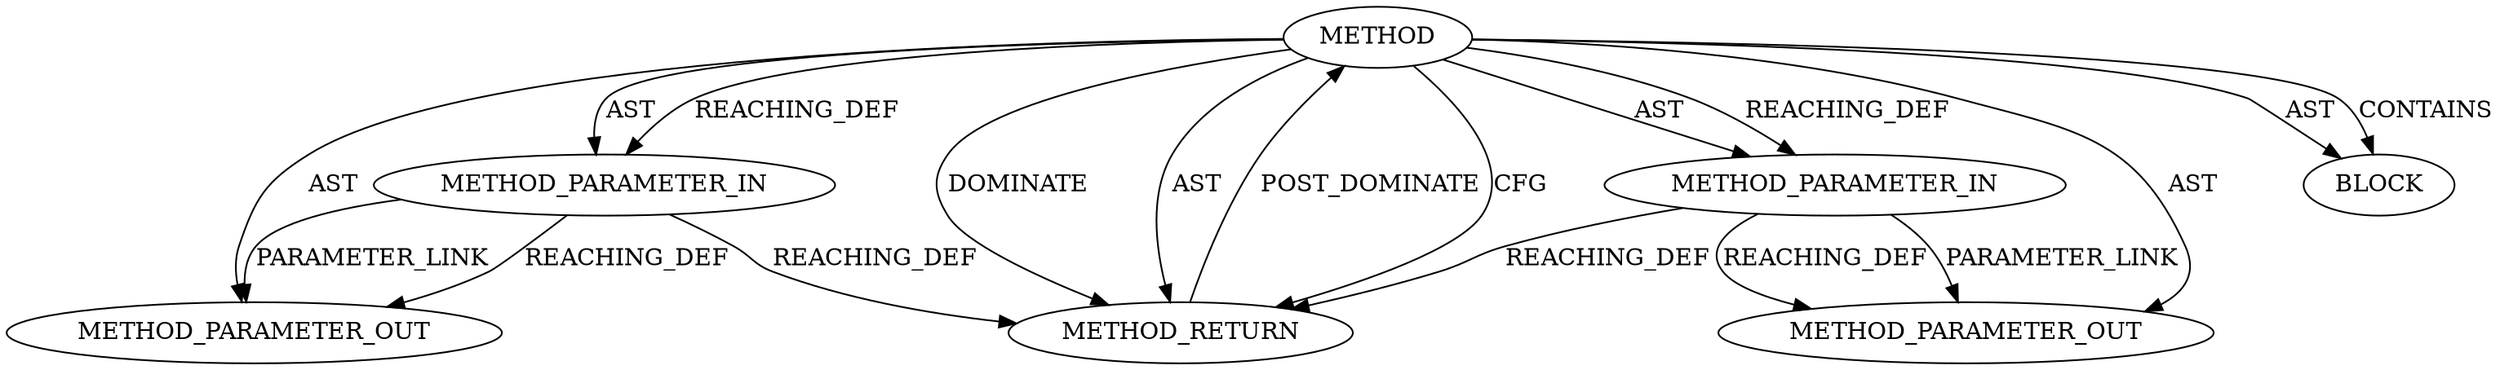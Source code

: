 digraph {
  21903 [label=METHOD_PARAMETER_OUT ORDER=2 CODE="p2" IS_VARIADIC=false TYPE_FULL_NAME="ANY" EVALUATION_STRATEGY="BY_VALUE" INDEX=2 NAME="p2"]
  19737 [label=METHOD_RETURN ORDER=2 CODE="RET" TYPE_FULL_NAME="ANY" EVALUATION_STRATEGY="BY_VALUE"]
  21902 [label=METHOD_PARAMETER_OUT ORDER=1 CODE="p1" IS_VARIADIC=false TYPE_FULL_NAME="ANY" EVALUATION_STRATEGY="BY_VALUE" INDEX=1 NAME="p1"]
  19734 [label=METHOD_PARAMETER_IN ORDER=1 CODE="p1" IS_VARIADIC=false TYPE_FULL_NAME="ANY" EVALUATION_STRATEGY="BY_VALUE" INDEX=1 NAME="p1"]
  19733 [label=METHOD AST_PARENT_TYPE="NAMESPACE_BLOCK" AST_PARENT_FULL_NAME="<global>" ORDER=0 CODE="<empty>" FULL_NAME="sk_stream_wait_memory" IS_EXTERNAL=true FILENAME="<empty>" SIGNATURE="" NAME="sk_stream_wait_memory"]
  19735 [label=METHOD_PARAMETER_IN ORDER=2 CODE="p2" IS_VARIADIC=false TYPE_FULL_NAME="ANY" EVALUATION_STRATEGY="BY_VALUE" INDEX=2 NAME="p2"]
  19736 [label=BLOCK ORDER=1 ARGUMENT_INDEX=1 CODE="<empty>" TYPE_FULL_NAME="ANY"]
  19735 -> 21903 [label=PARAMETER_LINK ]
  19733 -> 19734 [label=AST ]
  19733 -> 21902 [label=AST ]
  19734 -> 19737 [label=REACHING_DEF VARIABLE="p1"]
  19733 -> 19737 [label=DOMINATE ]
  19737 -> 19733 [label=POST_DOMINATE ]
  19733 -> 19735 [label=AST ]
  19734 -> 21902 [label=REACHING_DEF VARIABLE="p1"]
  19733 -> 19736 [label=AST ]
  19734 -> 21902 [label=PARAMETER_LINK ]
  19733 -> 19737 [label=AST ]
  19733 -> 21903 [label=AST ]
  19733 -> 19735 [label=REACHING_DEF VARIABLE=""]
  19735 -> 21903 [label=REACHING_DEF VARIABLE="p2"]
  19733 -> 19737 [label=CFG ]
  19735 -> 19737 [label=REACHING_DEF VARIABLE="p2"]
  19733 -> 19736 [label=CONTAINS ]
  19733 -> 19734 [label=REACHING_DEF VARIABLE=""]
}
